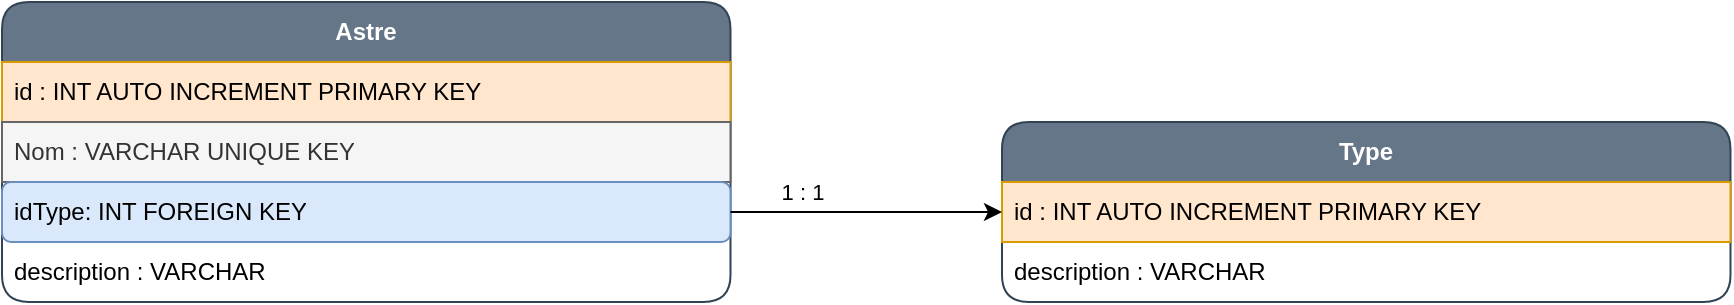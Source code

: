 <mxfile version="20.6.0" type="device"><diagram id="hg9LN0j9hk_-uklUzBbA" name="Page-1"><mxGraphModel dx="1635" dy="838" grid="1" gridSize="10" guides="1" tooltips="1" connect="1" arrows="1" fold="1" page="1" pageScale="1" pageWidth="827" pageHeight="1169" math="0" shadow="0"><root><mxCell id="0"/><mxCell id="1" parent="0"/><mxCell id="vdeRCJF4J9G7HjpXBId3-1" value="&lt;b&gt;Astre&lt;/b&gt;" style="swimlane;fontStyle=0;childLayout=stackLayout;horizontal=1;startSize=30;horizontalStack=0;resizeParent=1;resizeParentMax=0;resizeLast=0;collapsible=1;marginBottom=0;whiteSpace=wrap;html=1;rounded=1;fillColor=#647687;fontColor=#ffffff;strokeColor=#314354;" vertex="1" parent="1"><mxGeometry x="100" y="790" width="364.25" height="150" as="geometry"/></mxCell><mxCell id="vdeRCJF4J9G7HjpXBId3-2" value="id : INT AUTO INCREMENT PRIMARY KEY" style="text;strokeColor=#d79b00;fillColor=#ffe6cc;align=left;verticalAlign=middle;spacingLeft=4;spacingRight=4;overflow=hidden;points=[[0,0.5],[1,0.5]];portConstraint=eastwest;rotatable=0;whiteSpace=wrap;html=1;" vertex="1" parent="vdeRCJF4J9G7HjpXBId3-1"><mxGeometry y="30" width="364.25" height="30" as="geometry"/></mxCell><mxCell id="vdeRCJF4J9G7HjpXBId3-3" value="Nom : VARCHAR UNIQUE KEY" style="text;strokeColor=#666666;fillColor=#f5f5f5;align=left;verticalAlign=middle;spacingLeft=4;spacingRight=4;overflow=hidden;points=[[0,0.5],[1,0.5]];portConstraint=eastwest;rotatable=0;whiteSpace=wrap;html=1;fontColor=#333333;" vertex="1" parent="vdeRCJF4J9G7HjpXBId3-1"><mxGeometry y="60" width="364.25" height="30" as="geometry"/></mxCell><mxCell id="vdeRCJF4J9G7HjpXBId3-4" value="idType: INT FOREIGN KEY" style="text;strokeColor=#6c8ebf;fillColor=#dae8fc;align=left;verticalAlign=middle;spacingLeft=4;spacingRight=4;overflow=hidden;points=[[0,0.5],[1,0.5]];portConstraint=eastwest;rotatable=0;whiteSpace=wrap;html=1;rounded=1;" vertex="1" parent="vdeRCJF4J9G7HjpXBId3-1"><mxGeometry y="90" width="364.25" height="30" as="geometry"/></mxCell><mxCell id="vdeRCJF4J9G7HjpXBId3-5" value="description : VARCHAR" style="text;strokeColor=none;fillColor=none;align=left;verticalAlign=middle;spacingLeft=4;spacingRight=4;overflow=hidden;points=[[0,0.5],[1,0.5]];portConstraint=eastwest;rotatable=0;whiteSpace=wrap;html=1;rounded=1;" vertex="1" parent="vdeRCJF4J9G7HjpXBId3-1"><mxGeometry y="120" width="364.25" height="30" as="geometry"/></mxCell><mxCell id="vdeRCJF4J9G7HjpXBId3-6" value="&lt;b&gt;Type&lt;/b&gt;" style="swimlane;fontStyle=0;childLayout=stackLayout;horizontal=1;startSize=30;horizontalStack=0;resizeParent=1;resizeParentMax=0;resizeLast=0;collapsible=1;marginBottom=0;whiteSpace=wrap;html=1;rounded=1;fillColor=#647687;fontColor=#ffffff;strokeColor=#314354;" vertex="1" parent="1"><mxGeometry x="600" y="850" width="364.25" height="90" as="geometry"/></mxCell><mxCell id="vdeRCJF4J9G7HjpXBId3-7" value="id : INT AUTO INCREMENT PRIMARY KEY" style="text;strokeColor=#d79b00;fillColor=#ffe6cc;align=left;verticalAlign=middle;spacingLeft=4;spacingRight=4;overflow=hidden;points=[[0,0.5],[1,0.5]];portConstraint=eastwest;rotatable=0;whiteSpace=wrap;html=1;" vertex="1" parent="vdeRCJF4J9G7HjpXBId3-6"><mxGeometry y="30" width="364.25" height="30" as="geometry"/></mxCell><mxCell id="vdeRCJF4J9G7HjpXBId3-8" value="description : VARCHAR" style="text;strokeColor=none;fillColor=none;align=left;verticalAlign=middle;spacingLeft=4;spacingRight=4;overflow=hidden;points=[[0,0.5],[1,0.5]];portConstraint=eastwest;rotatable=0;whiteSpace=wrap;html=1;rounded=1;" vertex="1" parent="vdeRCJF4J9G7HjpXBId3-6"><mxGeometry y="60" width="364.25" height="30" as="geometry"/></mxCell><mxCell id="vdeRCJF4J9G7HjpXBId3-10" style="edgeStyle=orthogonalEdgeStyle;rounded=0;orthogonalLoop=1;jettySize=auto;html=1;" edge="1" parent="1" source="vdeRCJF4J9G7HjpXBId3-4" target="vdeRCJF4J9G7HjpXBId3-7"><mxGeometry relative="1" as="geometry"/></mxCell><mxCell id="vdeRCJF4J9G7HjpXBId3-11" value="1 : 1" style="edgeLabel;html=1;align=center;verticalAlign=middle;resizable=0;points=[];" vertex="1" connectable="0" parent="vdeRCJF4J9G7HjpXBId3-10"><mxGeometry x="-0.347" relative="1" as="geometry"><mxPoint x="-9" y="-10" as="offset"/></mxGeometry></mxCell></root></mxGraphModel></diagram></mxfile>